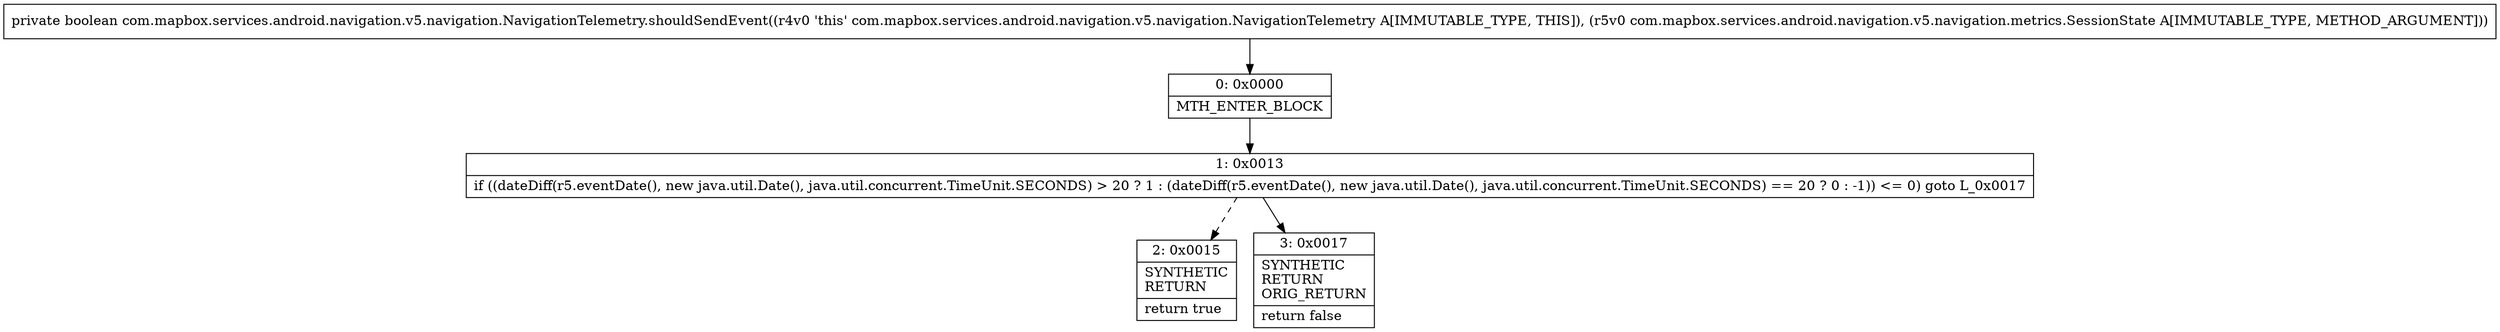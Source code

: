 digraph "CFG forcom.mapbox.services.android.navigation.v5.navigation.NavigationTelemetry.shouldSendEvent(Lcom\/mapbox\/services\/android\/navigation\/v5\/navigation\/metrics\/SessionState;)Z" {
Node_0 [shape=record,label="{0\:\ 0x0000|MTH_ENTER_BLOCK\l}"];
Node_1 [shape=record,label="{1\:\ 0x0013|if ((dateDiff(r5.eventDate(), new java.util.Date(), java.util.concurrent.TimeUnit.SECONDS) \> 20 ? 1 : (dateDiff(r5.eventDate(), new java.util.Date(), java.util.concurrent.TimeUnit.SECONDS) == 20 ? 0 : \-1)) \<= 0) goto L_0x0017\l}"];
Node_2 [shape=record,label="{2\:\ 0x0015|SYNTHETIC\lRETURN\l|return true\l}"];
Node_3 [shape=record,label="{3\:\ 0x0017|SYNTHETIC\lRETURN\lORIG_RETURN\l|return false\l}"];
MethodNode[shape=record,label="{private boolean com.mapbox.services.android.navigation.v5.navigation.NavigationTelemetry.shouldSendEvent((r4v0 'this' com.mapbox.services.android.navigation.v5.navigation.NavigationTelemetry A[IMMUTABLE_TYPE, THIS]), (r5v0 com.mapbox.services.android.navigation.v5.navigation.metrics.SessionState A[IMMUTABLE_TYPE, METHOD_ARGUMENT])) }"];
MethodNode -> Node_0;
Node_0 -> Node_1;
Node_1 -> Node_2[style=dashed];
Node_1 -> Node_3;
}

